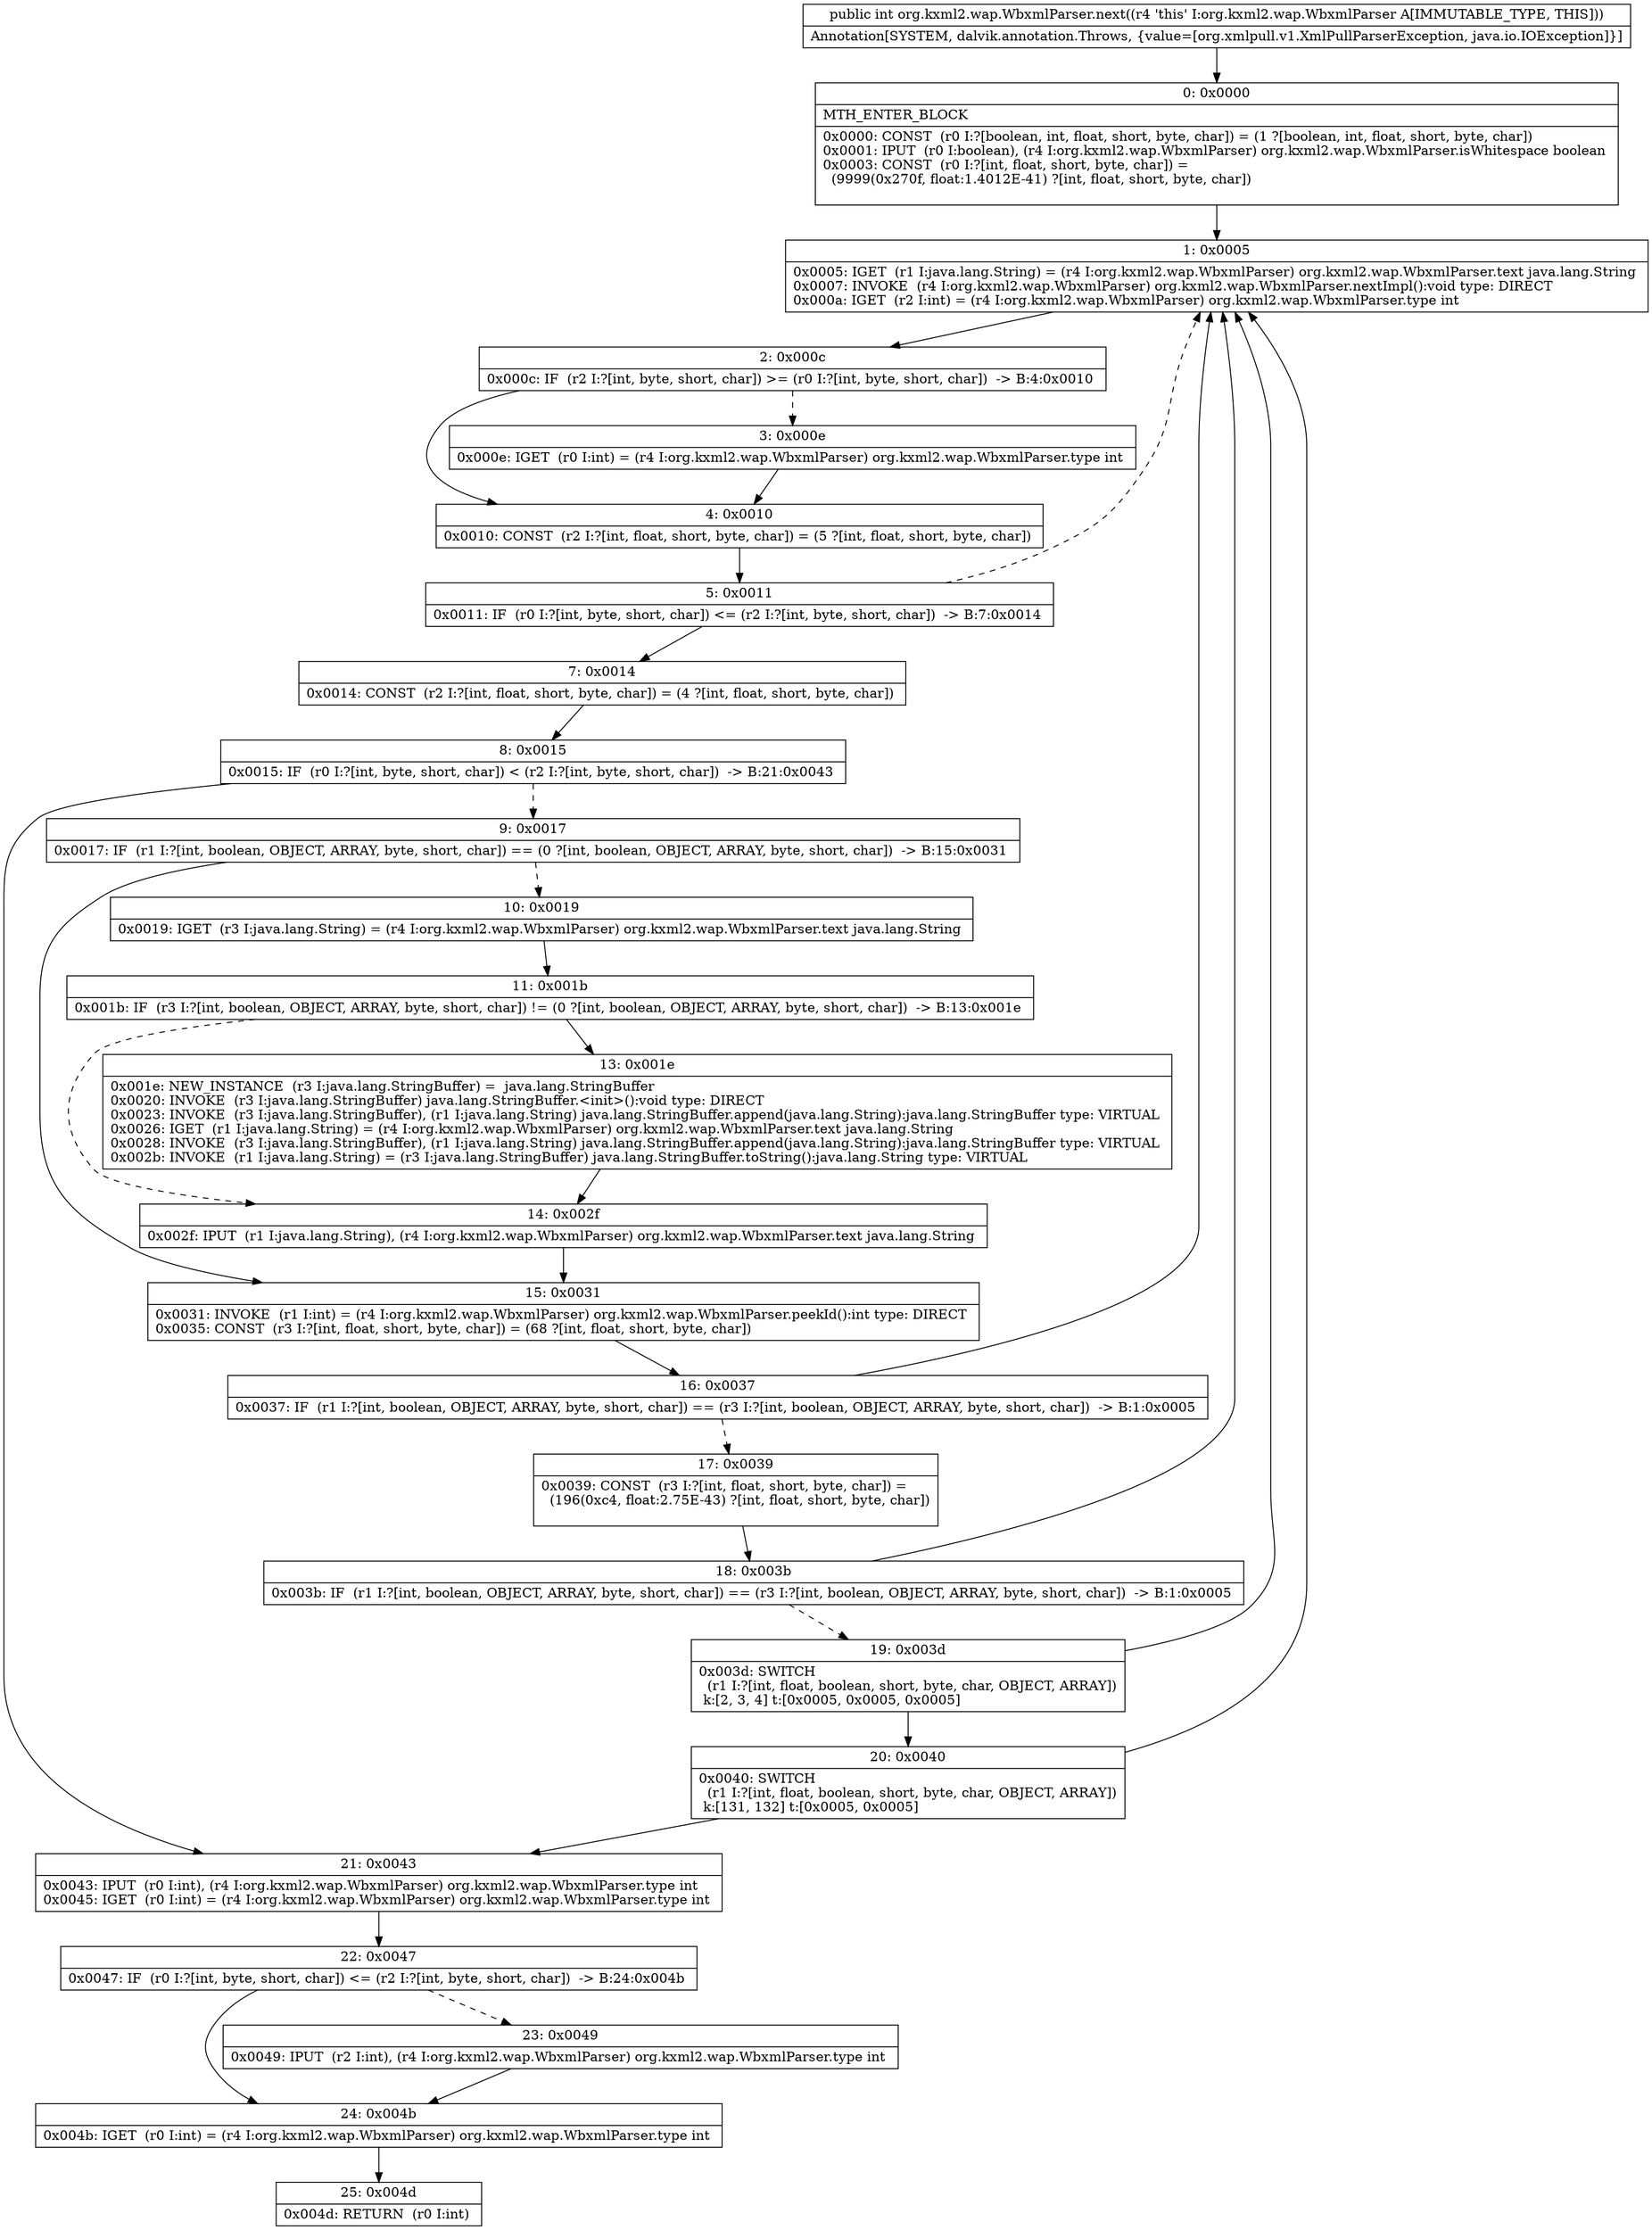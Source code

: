 digraph "CFG fororg.kxml2.wap.WbxmlParser.next()I" {
Node_0 [shape=record,label="{0\:\ 0x0000|MTH_ENTER_BLOCK\l|0x0000: CONST  (r0 I:?[boolean, int, float, short, byte, char]) = (1 ?[boolean, int, float, short, byte, char]) \l0x0001: IPUT  (r0 I:boolean), (r4 I:org.kxml2.wap.WbxmlParser) org.kxml2.wap.WbxmlParser.isWhitespace boolean \l0x0003: CONST  (r0 I:?[int, float, short, byte, char]) = \l  (9999(0x270f, float:1.4012E\-41) ?[int, float, short, byte, char])\l \l}"];
Node_1 [shape=record,label="{1\:\ 0x0005|0x0005: IGET  (r1 I:java.lang.String) = (r4 I:org.kxml2.wap.WbxmlParser) org.kxml2.wap.WbxmlParser.text java.lang.String \l0x0007: INVOKE  (r4 I:org.kxml2.wap.WbxmlParser) org.kxml2.wap.WbxmlParser.nextImpl():void type: DIRECT \l0x000a: IGET  (r2 I:int) = (r4 I:org.kxml2.wap.WbxmlParser) org.kxml2.wap.WbxmlParser.type int \l}"];
Node_2 [shape=record,label="{2\:\ 0x000c|0x000c: IF  (r2 I:?[int, byte, short, char]) \>= (r0 I:?[int, byte, short, char])  \-\> B:4:0x0010 \l}"];
Node_3 [shape=record,label="{3\:\ 0x000e|0x000e: IGET  (r0 I:int) = (r4 I:org.kxml2.wap.WbxmlParser) org.kxml2.wap.WbxmlParser.type int \l}"];
Node_4 [shape=record,label="{4\:\ 0x0010|0x0010: CONST  (r2 I:?[int, float, short, byte, char]) = (5 ?[int, float, short, byte, char]) \l}"];
Node_5 [shape=record,label="{5\:\ 0x0011|0x0011: IF  (r0 I:?[int, byte, short, char]) \<= (r2 I:?[int, byte, short, char])  \-\> B:7:0x0014 \l}"];
Node_7 [shape=record,label="{7\:\ 0x0014|0x0014: CONST  (r2 I:?[int, float, short, byte, char]) = (4 ?[int, float, short, byte, char]) \l}"];
Node_8 [shape=record,label="{8\:\ 0x0015|0x0015: IF  (r0 I:?[int, byte, short, char]) \< (r2 I:?[int, byte, short, char])  \-\> B:21:0x0043 \l}"];
Node_9 [shape=record,label="{9\:\ 0x0017|0x0017: IF  (r1 I:?[int, boolean, OBJECT, ARRAY, byte, short, char]) == (0 ?[int, boolean, OBJECT, ARRAY, byte, short, char])  \-\> B:15:0x0031 \l}"];
Node_10 [shape=record,label="{10\:\ 0x0019|0x0019: IGET  (r3 I:java.lang.String) = (r4 I:org.kxml2.wap.WbxmlParser) org.kxml2.wap.WbxmlParser.text java.lang.String \l}"];
Node_11 [shape=record,label="{11\:\ 0x001b|0x001b: IF  (r3 I:?[int, boolean, OBJECT, ARRAY, byte, short, char]) != (0 ?[int, boolean, OBJECT, ARRAY, byte, short, char])  \-\> B:13:0x001e \l}"];
Node_13 [shape=record,label="{13\:\ 0x001e|0x001e: NEW_INSTANCE  (r3 I:java.lang.StringBuffer) =  java.lang.StringBuffer \l0x0020: INVOKE  (r3 I:java.lang.StringBuffer) java.lang.StringBuffer.\<init\>():void type: DIRECT \l0x0023: INVOKE  (r3 I:java.lang.StringBuffer), (r1 I:java.lang.String) java.lang.StringBuffer.append(java.lang.String):java.lang.StringBuffer type: VIRTUAL \l0x0026: IGET  (r1 I:java.lang.String) = (r4 I:org.kxml2.wap.WbxmlParser) org.kxml2.wap.WbxmlParser.text java.lang.String \l0x0028: INVOKE  (r3 I:java.lang.StringBuffer), (r1 I:java.lang.String) java.lang.StringBuffer.append(java.lang.String):java.lang.StringBuffer type: VIRTUAL \l0x002b: INVOKE  (r1 I:java.lang.String) = (r3 I:java.lang.StringBuffer) java.lang.StringBuffer.toString():java.lang.String type: VIRTUAL \l}"];
Node_14 [shape=record,label="{14\:\ 0x002f|0x002f: IPUT  (r1 I:java.lang.String), (r4 I:org.kxml2.wap.WbxmlParser) org.kxml2.wap.WbxmlParser.text java.lang.String \l}"];
Node_15 [shape=record,label="{15\:\ 0x0031|0x0031: INVOKE  (r1 I:int) = (r4 I:org.kxml2.wap.WbxmlParser) org.kxml2.wap.WbxmlParser.peekId():int type: DIRECT \l0x0035: CONST  (r3 I:?[int, float, short, byte, char]) = (68 ?[int, float, short, byte, char]) \l}"];
Node_16 [shape=record,label="{16\:\ 0x0037|0x0037: IF  (r1 I:?[int, boolean, OBJECT, ARRAY, byte, short, char]) == (r3 I:?[int, boolean, OBJECT, ARRAY, byte, short, char])  \-\> B:1:0x0005 \l}"];
Node_17 [shape=record,label="{17\:\ 0x0039|0x0039: CONST  (r3 I:?[int, float, short, byte, char]) = \l  (196(0xc4, float:2.75E\-43) ?[int, float, short, byte, char])\l \l}"];
Node_18 [shape=record,label="{18\:\ 0x003b|0x003b: IF  (r1 I:?[int, boolean, OBJECT, ARRAY, byte, short, char]) == (r3 I:?[int, boolean, OBJECT, ARRAY, byte, short, char])  \-\> B:1:0x0005 \l}"];
Node_19 [shape=record,label="{19\:\ 0x003d|0x003d: SWITCH  \l  (r1 I:?[int, float, boolean, short, byte, char, OBJECT, ARRAY])\l k:[2, 3, 4] t:[0x0005, 0x0005, 0x0005] \l}"];
Node_20 [shape=record,label="{20\:\ 0x0040|0x0040: SWITCH  \l  (r1 I:?[int, float, boolean, short, byte, char, OBJECT, ARRAY])\l k:[131, 132] t:[0x0005, 0x0005] \l}"];
Node_21 [shape=record,label="{21\:\ 0x0043|0x0043: IPUT  (r0 I:int), (r4 I:org.kxml2.wap.WbxmlParser) org.kxml2.wap.WbxmlParser.type int \l0x0045: IGET  (r0 I:int) = (r4 I:org.kxml2.wap.WbxmlParser) org.kxml2.wap.WbxmlParser.type int \l}"];
Node_22 [shape=record,label="{22\:\ 0x0047|0x0047: IF  (r0 I:?[int, byte, short, char]) \<= (r2 I:?[int, byte, short, char])  \-\> B:24:0x004b \l}"];
Node_23 [shape=record,label="{23\:\ 0x0049|0x0049: IPUT  (r2 I:int), (r4 I:org.kxml2.wap.WbxmlParser) org.kxml2.wap.WbxmlParser.type int \l}"];
Node_24 [shape=record,label="{24\:\ 0x004b|0x004b: IGET  (r0 I:int) = (r4 I:org.kxml2.wap.WbxmlParser) org.kxml2.wap.WbxmlParser.type int \l}"];
Node_25 [shape=record,label="{25\:\ 0x004d|0x004d: RETURN  (r0 I:int) \l}"];
MethodNode[shape=record,label="{public int org.kxml2.wap.WbxmlParser.next((r4 'this' I:org.kxml2.wap.WbxmlParser A[IMMUTABLE_TYPE, THIS]))  | Annotation[SYSTEM, dalvik.annotation.Throws, \{value=[org.xmlpull.v1.XmlPullParserException, java.io.IOException]\}]\l}"];
MethodNode -> Node_0;
Node_0 -> Node_1;
Node_1 -> Node_2;
Node_2 -> Node_3[style=dashed];
Node_2 -> Node_4;
Node_3 -> Node_4;
Node_4 -> Node_5;
Node_5 -> Node_7;
Node_5 -> Node_1[style=dashed];
Node_7 -> Node_8;
Node_8 -> Node_9[style=dashed];
Node_8 -> Node_21;
Node_9 -> Node_10[style=dashed];
Node_9 -> Node_15;
Node_10 -> Node_11;
Node_11 -> Node_13;
Node_11 -> Node_14[style=dashed];
Node_13 -> Node_14;
Node_14 -> Node_15;
Node_15 -> Node_16;
Node_16 -> Node_1;
Node_16 -> Node_17[style=dashed];
Node_17 -> Node_18;
Node_18 -> Node_1;
Node_18 -> Node_19[style=dashed];
Node_19 -> Node_1;
Node_19 -> Node_20;
Node_20 -> Node_1;
Node_20 -> Node_21;
Node_21 -> Node_22;
Node_22 -> Node_23[style=dashed];
Node_22 -> Node_24;
Node_23 -> Node_24;
Node_24 -> Node_25;
}

